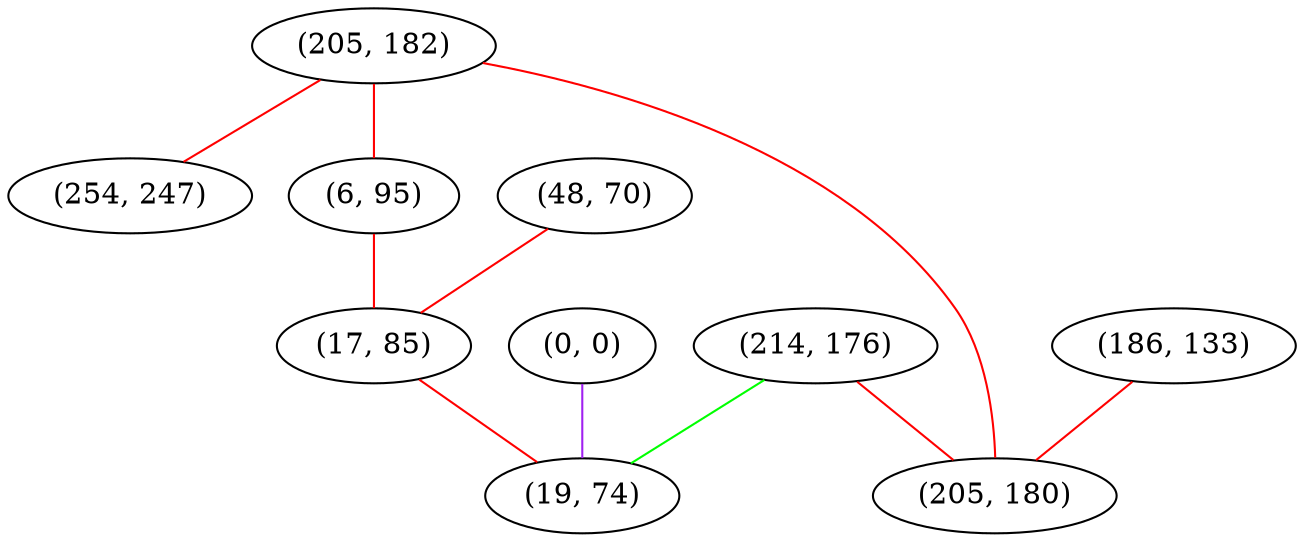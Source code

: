 graph "" {
"(205, 182)";
"(48, 70)";
"(0, 0)";
"(254, 247)";
"(6, 95)";
"(214, 176)";
"(17, 85)";
"(186, 133)";
"(19, 74)";
"(205, 180)";
"(205, 182)" -- "(254, 247)"  [color=red, key=0, weight=1];
"(205, 182)" -- "(205, 180)"  [color=red, key=0, weight=1];
"(205, 182)" -- "(6, 95)"  [color=red, key=0, weight=1];
"(48, 70)" -- "(17, 85)"  [color=red, key=0, weight=1];
"(0, 0)" -- "(19, 74)"  [color=purple, key=0, weight=4];
"(6, 95)" -- "(17, 85)"  [color=red, key=0, weight=1];
"(214, 176)" -- "(19, 74)"  [color=green, key=0, weight=2];
"(214, 176)" -- "(205, 180)"  [color=red, key=0, weight=1];
"(17, 85)" -- "(19, 74)"  [color=red, key=0, weight=1];
"(186, 133)" -- "(205, 180)"  [color=red, key=0, weight=1];
}
